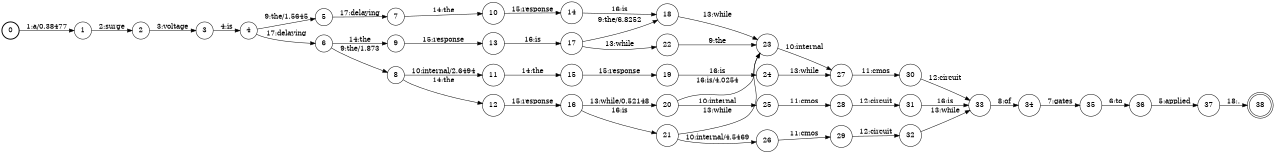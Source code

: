 digraph FST {
rankdir = LR;
size = "8.5,11";
label = "";
center = 1;
orientation = Portrait;
ranksep = "0.4";
nodesep = "0.25";
0 [label = "0", shape = circle, style = bold, fontsize = 14]
	0 -> 1 [label = "1:a/0.38477", fontsize = 14];
1 [label = "1", shape = circle, style = solid, fontsize = 14]
	1 -> 2 [label = "2:surge", fontsize = 14];
2 [label = "2", shape = circle, style = solid, fontsize = 14]
	2 -> 3 [label = "3:voltage", fontsize = 14];
3 [label = "3", shape = circle, style = solid, fontsize = 14]
	3 -> 4 [label = "4:is", fontsize = 14];
4 [label = "4", shape = circle, style = solid, fontsize = 14]
	4 -> 5 [label = "9:the/1.5645", fontsize = 14];
	4 -> 6 [label = "17:delaying", fontsize = 14];
5 [label = "5", shape = circle, style = solid, fontsize = 14]
	5 -> 7 [label = "17:delaying", fontsize = 14];
6 [label = "6", shape = circle, style = solid, fontsize = 14]
	6 -> 8 [label = "9:the/1.873", fontsize = 14];
	6 -> 9 [label = "14:the", fontsize = 14];
7 [label = "7", shape = circle, style = solid, fontsize = 14]
	7 -> 10 [label = "14:the", fontsize = 14];
8 [label = "8", shape = circle, style = solid, fontsize = 14]
	8 -> 12 [label = "14:the", fontsize = 14];
	8 -> 11 [label = "10:internal/2.6494", fontsize = 14];
9 [label = "9", shape = circle, style = solid, fontsize = 14]
	9 -> 13 [label = "15:response", fontsize = 14];
10 [label = "10", shape = circle, style = solid, fontsize = 14]
	10 -> 14 [label = "15:response", fontsize = 14];
11 [label = "11", shape = circle, style = solid, fontsize = 14]
	11 -> 15 [label = "14:the", fontsize = 14];
12 [label = "12", shape = circle, style = solid, fontsize = 14]
	12 -> 16 [label = "15:response", fontsize = 14];
13 [label = "13", shape = circle, style = solid, fontsize = 14]
	13 -> 17 [label = "16:is", fontsize = 14];
14 [label = "14", shape = circle, style = solid, fontsize = 14]
	14 -> 18 [label = "16:is", fontsize = 14];
15 [label = "15", shape = circle, style = solid, fontsize = 14]
	15 -> 19 [label = "15:response", fontsize = 14];
16 [label = "16", shape = circle, style = solid, fontsize = 14]
	16 -> 21 [label = "16:is", fontsize = 14];
	16 -> 20 [label = "13:while/0.52148", fontsize = 14];
17 [label = "17", shape = circle, style = solid, fontsize = 14]
	17 -> 18 [label = "9:the/6.8252", fontsize = 14];
	17 -> 22 [label = "13:while", fontsize = 14];
18 [label = "18", shape = circle, style = solid, fontsize = 14]
	18 -> 23 [label = "13:while", fontsize = 14];
19 [label = "19", shape = circle, style = solid, fontsize = 14]
	19 -> 24 [label = "16:is", fontsize = 14];
20 [label = "20", shape = circle, style = solid, fontsize = 14]
	20 -> 23 [label = "16:is/4.0254", fontsize = 14];
	20 -> 25 [label = "10:internal", fontsize = 14];
21 [label = "21", shape = circle, style = solid, fontsize = 14]
	21 -> 26 [label = "10:internal/4.5469", fontsize = 14];
	21 -> 23 [label = "13:while", fontsize = 14];
22 [label = "22", shape = circle, style = solid, fontsize = 14]
	22 -> 23 [label = "9:the", fontsize = 14];
23 [label = "23", shape = circle, style = solid, fontsize = 14]
	23 -> 27 [label = "10:internal", fontsize = 14];
24 [label = "24", shape = circle, style = solid, fontsize = 14]
	24 -> 27 [label = "13:while", fontsize = 14];
25 [label = "25", shape = circle, style = solid, fontsize = 14]
	25 -> 28 [label = "11:cmos", fontsize = 14];
26 [label = "26", shape = circle, style = solid, fontsize = 14]
	26 -> 29 [label = "11:cmos", fontsize = 14];
27 [label = "27", shape = circle, style = solid, fontsize = 14]
	27 -> 30 [label = "11:cmos", fontsize = 14];
28 [label = "28", shape = circle, style = solid, fontsize = 14]
	28 -> 31 [label = "12:circuit", fontsize = 14];
29 [label = "29", shape = circle, style = solid, fontsize = 14]
	29 -> 32 [label = "12:circuit", fontsize = 14];
30 [label = "30", shape = circle, style = solid, fontsize = 14]
	30 -> 33 [label = "12:circuit", fontsize = 14];
31 [label = "31", shape = circle, style = solid, fontsize = 14]
	31 -> 33 [label = "16:is", fontsize = 14];
32 [label = "32", shape = circle, style = solid, fontsize = 14]
	32 -> 33 [label = "13:while", fontsize = 14];
33 [label = "33", shape = circle, style = solid, fontsize = 14]
	33 -> 34 [label = "8:of", fontsize = 14];
34 [label = "34", shape = circle, style = solid, fontsize = 14]
	34 -> 35 [label = "7:gates", fontsize = 14];
35 [label = "35", shape = circle, style = solid, fontsize = 14]
	35 -> 36 [label = "6:to", fontsize = 14];
36 [label = "36", shape = circle, style = solid, fontsize = 14]
	36 -> 37 [label = "5:applied", fontsize = 14];
37 [label = "37", shape = circle, style = solid, fontsize = 14]
	37 -> 38 [label = "18:.", fontsize = 14];
38 [label = "38", shape = doublecircle, style = solid, fontsize = 14]
}

